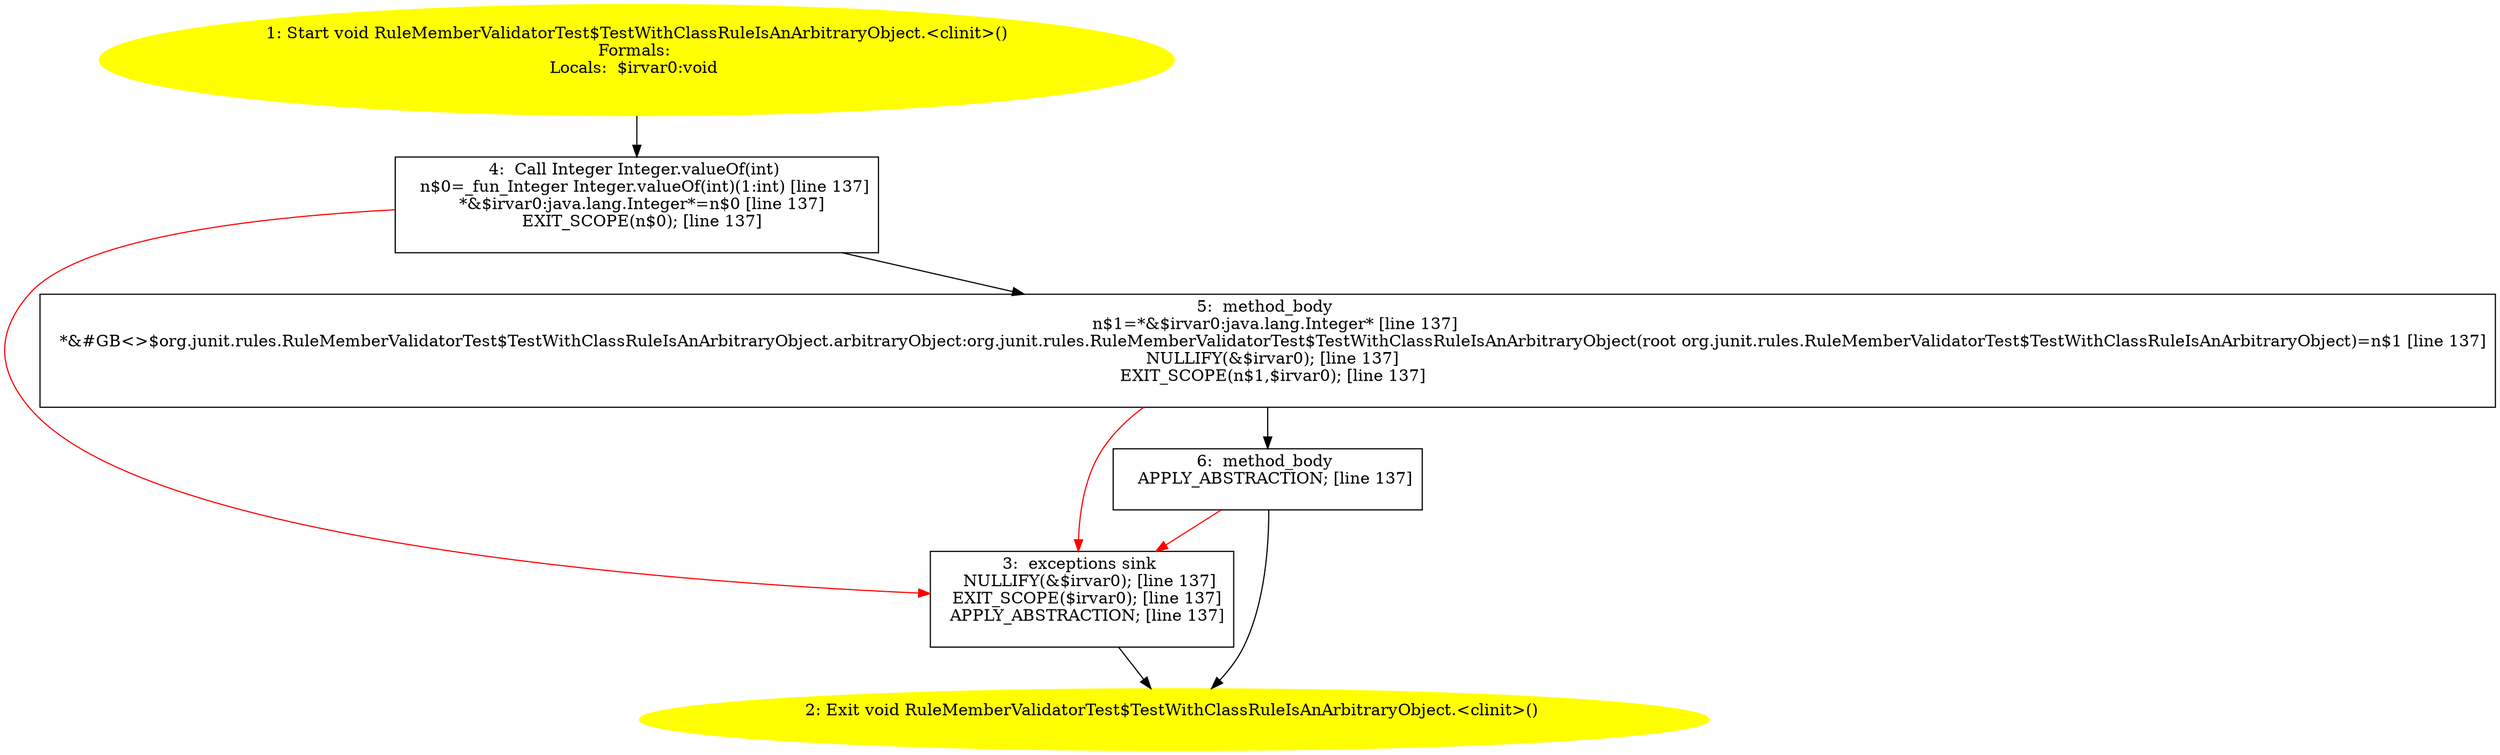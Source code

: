 /* @generated */
digraph cfg {
"org.junit.rules.RuleMemberValidatorTest$TestWithClassRuleIsAnArbitraryObject.<clinit>():void.626c7ffea0a054237ed2cb0149372dfa_1" [label="1: Start void RuleMemberValidatorTest$TestWithClassRuleIsAnArbitraryObject.<clinit>()\nFormals: \nLocals:  $irvar0:void \n  " color=yellow style=filled]
	

	 "org.junit.rules.RuleMemberValidatorTest$TestWithClassRuleIsAnArbitraryObject.<clinit>():void.626c7ffea0a054237ed2cb0149372dfa_1" -> "org.junit.rules.RuleMemberValidatorTest$TestWithClassRuleIsAnArbitraryObject.<clinit>():void.626c7ffea0a054237ed2cb0149372dfa_4" ;
"org.junit.rules.RuleMemberValidatorTest$TestWithClassRuleIsAnArbitraryObject.<clinit>():void.626c7ffea0a054237ed2cb0149372dfa_2" [label="2: Exit void RuleMemberValidatorTest$TestWithClassRuleIsAnArbitraryObject.<clinit>() \n  " color=yellow style=filled]
	

"org.junit.rules.RuleMemberValidatorTest$TestWithClassRuleIsAnArbitraryObject.<clinit>():void.626c7ffea0a054237ed2cb0149372dfa_3" [label="3:  exceptions sink \n   NULLIFY(&$irvar0); [line 137]\n  EXIT_SCOPE($irvar0); [line 137]\n  APPLY_ABSTRACTION; [line 137]\n " shape="box"]
	

	 "org.junit.rules.RuleMemberValidatorTest$TestWithClassRuleIsAnArbitraryObject.<clinit>():void.626c7ffea0a054237ed2cb0149372dfa_3" -> "org.junit.rules.RuleMemberValidatorTest$TestWithClassRuleIsAnArbitraryObject.<clinit>():void.626c7ffea0a054237ed2cb0149372dfa_2" ;
"org.junit.rules.RuleMemberValidatorTest$TestWithClassRuleIsAnArbitraryObject.<clinit>():void.626c7ffea0a054237ed2cb0149372dfa_4" [label="4:  Call Integer Integer.valueOf(int) \n   n$0=_fun_Integer Integer.valueOf(int)(1:int) [line 137]\n  *&$irvar0:java.lang.Integer*=n$0 [line 137]\n  EXIT_SCOPE(n$0); [line 137]\n " shape="box"]
	

	 "org.junit.rules.RuleMemberValidatorTest$TestWithClassRuleIsAnArbitraryObject.<clinit>():void.626c7ffea0a054237ed2cb0149372dfa_4" -> "org.junit.rules.RuleMemberValidatorTest$TestWithClassRuleIsAnArbitraryObject.<clinit>():void.626c7ffea0a054237ed2cb0149372dfa_5" ;
	 "org.junit.rules.RuleMemberValidatorTest$TestWithClassRuleIsAnArbitraryObject.<clinit>():void.626c7ffea0a054237ed2cb0149372dfa_4" -> "org.junit.rules.RuleMemberValidatorTest$TestWithClassRuleIsAnArbitraryObject.<clinit>():void.626c7ffea0a054237ed2cb0149372dfa_3" [color="red" ];
"org.junit.rules.RuleMemberValidatorTest$TestWithClassRuleIsAnArbitraryObject.<clinit>():void.626c7ffea0a054237ed2cb0149372dfa_5" [label="5:  method_body \n   n$1=*&$irvar0:java.lang.Integer* [line 137]\n  *&#GB<>$org.junit.rules.RuleMemberValidatorTest$TestWithClassRuleIsAnArbitraryObject.arbitraryObject:org.junit.rules.RuleMemberValidatorTest$TestWithClassRuleIsAnArbitraryObject(root org.junit.rules.RuleMemberValidatorTest$TestWithClassRuleIsAnArbitraryObject)=n$1 [line 137]\n  NULLIFY(&$irvar0); [line 137]\n  EXIT_SCOPE(n$1,$irvar0); [line 137]\n " shape="box"]
	

	 "org.junit.rules.RuleMemberValidatorTest$TestWithClassRuleIsAnArbitraryObject.<clinit>():void.626c7ffea0a054237ed2cb0149372dfa_5" -> "org.junit.rules.RuleMemberValidatorTest$TestWithClassRuleIsAnArbitraryObject.<clinit>():void.626c7ffea0a054237ed2cb0149372dfa_6" ;
	 "org.junit.rules.RuleMemberValidatorTest$TestWithClassRuleIsAnArbitraryObject.<clinit>():void.626c7ffea0a054237ed2cb0149372dfa_5" -> "org.junit.rules.RuleMemberValidatorTest$TestWithClassRuleIsAnArbitraryObject.<clinit>():void.626c7ffea0a054237ed2cb0149372dfa_3" [color="red" ];
"org.junit.rules.RuleMemberValidatorTest$TestWithClassRuleIsAnArbitraryObject.<clinit>():void.626c7ffea0a054237ed2cb0149372dfa_6" [label="6:  method_body \n   APPLY_ABSTRACTION; [line 137]\n " shape="box"]
	

	 "org.junit.rules.RuleMemberValidatorTest$TestWithClassRuleIsAnArbitraryObject.<clinit>():void.626c7ffea0a054237ed2cb0149372dfa_6" -> "org.junit.rules.RuleMemberValidatorTest$TestWithClassRuleIsAnArbitraryObject.<clinit>():void.626c7ffea0a054237ed2cb0149372dfa_2" ;
	 "org.junit.rules.RuleMemberValidatorTest$TestWithClassRuleIsAnArbitraryObject.<clinit>():void.626c7ffea0a054237ed2cb0149372dfa_6" -> "org.junit.rules.RuleMemberValidatorTest$TestWithClassRuleIsAnArbitraryObject.<clinit>():void.626c7ffea0a054237ed2cb0149372dfa_3" [color="red" ];
}
